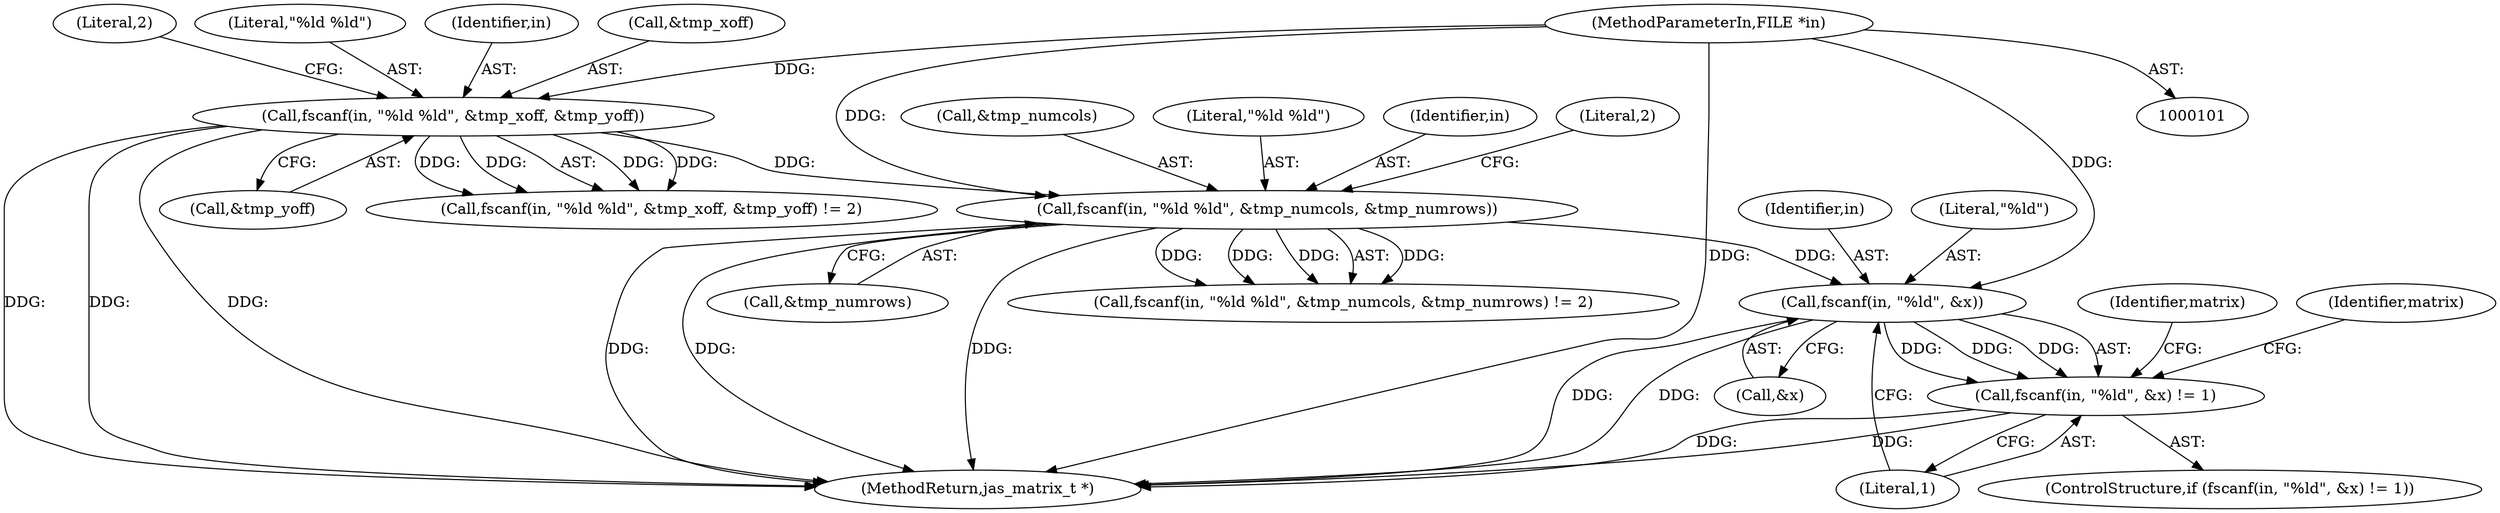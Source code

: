 digraph "0_jasper_d42b2388f7f8e0332c846675133acea151fc557a_28@API" {
"1000206" [label="(Call,fscanf(in, \"%ld\", &x))"];
"1000137" [label="(Call,fscanf(in, \"%ld %ld\", &tmp_numcols, &tmp_numrows))"];
"1000118" [label="(Call,fscanf(in, \"%ld %ld\", &tmp_xoff, &tmp_yoff))"];
"1000102" [label="(MethodParameterIn,FILE *in)"];
"1000205" [label="(Call,fscanf(in, \"%ld\", &x) != 1)"];
"1000226" [label="(MethodReturn,jas_matrix_t *)"];
"1000206" [label="(Call,fscanf(in, \"%ld\", &x))"];
"1000142" [label="(Call,&tmp_numrows)"];
"1000117" [label="(Call,fscanf(in, \"%ld %ld\", &tmp_xoff, &tmp_yoff) != 2)"];
"1000125" [label="(Literal,2)"];
"1000102" [label="(MethodParameterIn,FILE *in)"];
"1000138" [label="(Identifier,in)"];
"1000204" [label="(ControlStructure,if (fscanf(in, \"%ld\", &x) != 1))"];
"1000136" [label="(Call,fscanf(in, \"%ld %ld\", &tmp_numcols, &tmp_numrows) != 2)"];
"1000120" [label="(Literal,\"%ld %ld\")"];
"1000144" [label="(Literal,2)"];
"1000205" [label="(Call,fscanf(in, \"%ld\", &x) != 1)"];
"1000119" [label="(Identifier,in)"];
"1000207" [label="(Identifier,in)"];
"1000118" [label="(Call,fscanf(in, \"%ld %ld\", &tmp_xoff, &tmp_yoff))"];
"1000140" [label="(Call,&tmp_numcols)"];
"1000123" [label="(Call,&tmp_yoff)"];
"1000208" [label="(Literal,\"%ld\")"];
"1000137" [label="(Call,fscanf(in, \"%ld %ld\", &tmp_numcols, &tmp_numrows))"];
"1000211" [label="(Literal,1)"];
"1000218" [label="(Identifier,matrix)"];
"1000214" [label="(Identifier,matrix)"];
"1000209" [label="(Call,&x)"];
"1000139" [label="(Literal,\"%ld %ld\")"];
"1000121" [label="(Call,&tmp_xoff)"];
"1000206" -> "1000205"  [label="AST: "];
"1000206" -> "1000209"  [label="CFG: "];
"1000207" -> "1000206"  [label="AST: "];
"1000208" -> "1000206"  [label="AST: "];
"1000209" -> "1000206"  [label="AST: "];
"1000211" -> "1000206"  [label="CFG: "];
"1000206" -> "1000226"  [label="DDG: "];
"1000206" -> "1000226"  [label="DDG: "];
"1000206" -> "1000205"  [label="DDG: "];
"1000206" -> "1000205"  [label="DDG: "];
"1000206" -> "1000205"  [label="DDG: "];
"1000137" -> "1000206"  [label="DDG: "];
"1000102" -> "1000206"  [label="DDG: "];
"1000137" -> "1000136"  [label="AST: "];
"1000137" -> "1000142"  [label="CFG: "];
"1000138" -> "1000137"  [label="AST: "];
"1000139" -> "1000137"  [label="AST: "];
"1000140" -> "1000137"  [label="AST: "];
"1000142" -> "1000137"  [label="AST: "];
"1000144" -> "1000137"  [label="CFG: "];
"1000137" -> "1000226"  [label="DDG: "];
"1000137" -> "1000226"  [label="DDG: "];
"1000137" -> "1000226"  [label="DDG: "];
"1000137" -> "1000136"  [label="DDG: "];
"1000137" -> "1000136"  [label="DDG: "];
"1000137" -> "1000136"  [label="DDG: "];
"1000137" -> "1000136"  [label="DDG: "];
"1000118" -> "1000137"  [label="DDG: "];
"1000102" -> "1000137"  [label="DDG: "];
"1000118" -> "1000117"  [label="AST: "];
"1000118" -> "1000123"  [label="CFG: "];
"1000119" -> "1000118"  [label="AST: "];
"1000120" -> "1000118"  [label="AST: "];
"1000121" -> "1000118"  [label="AST: "];
"1000123" -> "1000118"  [label="AST: "];
"1000125" -> "1000118"  [label="CFG: "];
"1000118" -> "1000226"  [label="DDG: "];
"1000118" -> "1000226"  [label="DDG: "];
"1000118" -> "1000226"  [label="DDG: "];
"1000118" -> "1000117"  [label="DDG: "];
"1000118" -> "1000117"  [label="DDG: "];
"1000118" -> "1000117"  [label="DDG: "];
"1000118" -> "1000117"  [label="DDG: "];
"1000102" -> "1000118"  [label="DDG: "];
"1000102" -> "1000101"  [label="AST: "];
"1000102" -> "1000226"  [label="DDG: "];
"1000205" -> "1000204"  [label="AST: "];
"1000205" -> "1000211"  [label="CFG: "];
"1000211" -> "1000205"  [label="AST: "];
"1000214" -> "1000205"  [label="CFG: "];
"1000218" -> "1000205"  [label="CFG: "];
"1000205" -> "1000226"  [label="DDG: "];
"1000205" -> "1000226"  [label="DDG: "];
}

